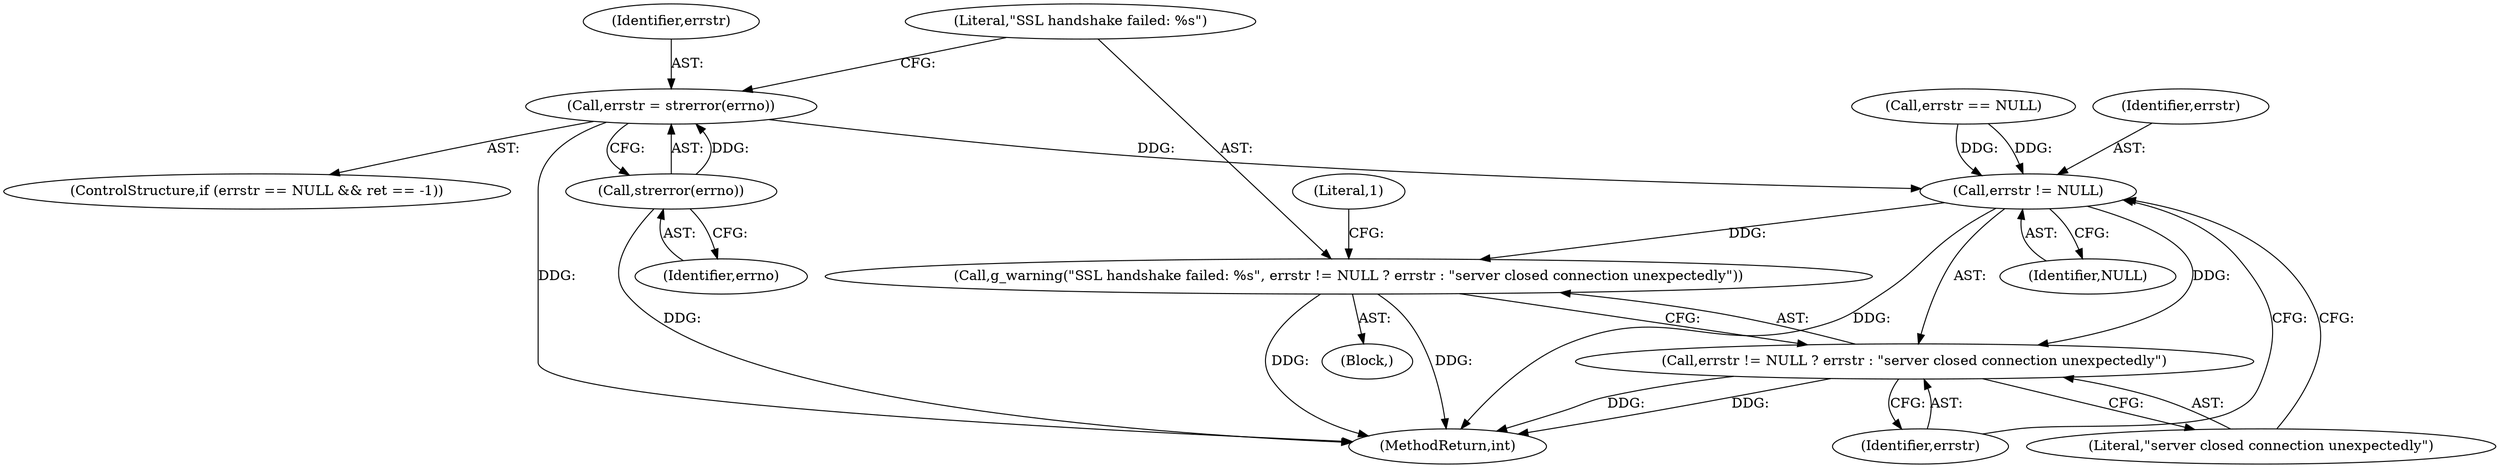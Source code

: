 digraph "0_irssi-proxy_85bbc05b21678e80423815d2ef1dfe26208491ab_0@API" {
"1000161" [label="(Call,errstr = strerror(errno))"];
"1000163" [label="(Call,strerror(errno))"];
"1000168" [label="(Call,errstr != NULL)"];
"1000165" [label="(Call,g_warning(\"SSL handshake failed: %s\", errstr != NULL ? errstr : \"server closed connection unexpectedly\"))"];
"1000167" [label="(Call,errstr != NULL ? errstr : \"server closed connection unexpectedly\")"];
"1000168" [label="(Call,errstr != NULL)"];
"1000167" [label="(Call,errstr != NULL ? errstr : \"server closed connection unexpectedly\")"];
"1000152" [label="(ControlStructure,if (errstr == NULL && ret == -1))"];
"1000166" [label="(Literal,\"SSL handshake failed: %s\")"];
"1000171" [label="(Identifier,errstr)"];
"1000169" [label="(Identifier,errstr)"];
"1000164" [label="(Identifier,errno)"];
"1000162" [label="(Identifier,errstr)"];
"1000165" [label="(Call,g_warning(\"SSL handshake failed: %s\", errstr != NULL ? errstr : \"server closed connection unexpectedly\"))"];
"1000154" [label="(Call,errstr == NULL)"];
"1000133" [label="(Block,)"];
"1000175" [label="(Literal,1)"];
"1000231" [label="(MethodReturn,int)"];
"1000172" [label="(Literal,\"server closed connection unexpectedly\")"];
"1000161" [label="(Call,errstr = strerror(errno))"];
"1000170" [label="(Identifier,NULL)"];
"1000163" [label="(Call,strerror(errno))"];
"1000161" -> "1000152"  [label="AST: "];
"1000161" -> "1000163"  [label="CFG: "];
"1000162" -> "1000161"  [label="AST: "];
"1000163" -> "1000161"  [label="AST: "];
"1000166" -> "1000161"  [label="CFG: "];
"1000161" -> "1000231"  [label="DDG: "];
"1000163" -> "1000161"  [label="DDG: "];
"1000161" -> "1000168"  [label="DDG: "];
"1000163" -> "1000164"  [label="CFG: "];
"1000164" -> "1000163"  [label="AST: "];
"1000163" -> "1000231"  [label="DDG: "];
"1000168" -> "1000167"  [label="AST: "];
"1000168" -> "1000170"  [label="CFG: "];
"1000169" -> "1000168"  [label="AST: "];
"1000170" -> "1000168"  [label="AST: "];
"1000171" -> "1000168"  [label="CFG: "];
"1000172" -> "1000168"  [label="CFG: "];
"1000168" -> "1000231"  [label="DDG: "];
"1000168" -> "1000165"  [label="DDG: "];
"1000154" -> "1000168"  [label="DDG: "];
"1000154" -> "1000168"  [label="DDG: "];
"1000168" -> "1000167"  [label="DDG: "];
"1000165" -> "1000133"  [label="AST: "];
"1000165" -> "1000167"  [label="CFG: "];
"1000166" -> "1000165"  [label="AST: "];
"1000167" -> "1000165"  [label="AST: "];
"1000175" -> "1000165"  [label="CFG: "];
"1000165" -> "1000231"  [label="DDG: "];
"1000165" -> "1000231"  [label="DDG: "];
"1000167" -> "1000171"  [label="CFG: "];
"1000167" -> "1000172"  [label="CFG: "];
"1000171" -> "1000167"  [label="AST: "];
"1000172" -> "1000167"  [label="AST: "];
"1000167" -> "1000231"  [label="DDG: "];
"1000167" -> "1000231"  [label="DDG: "];
}
